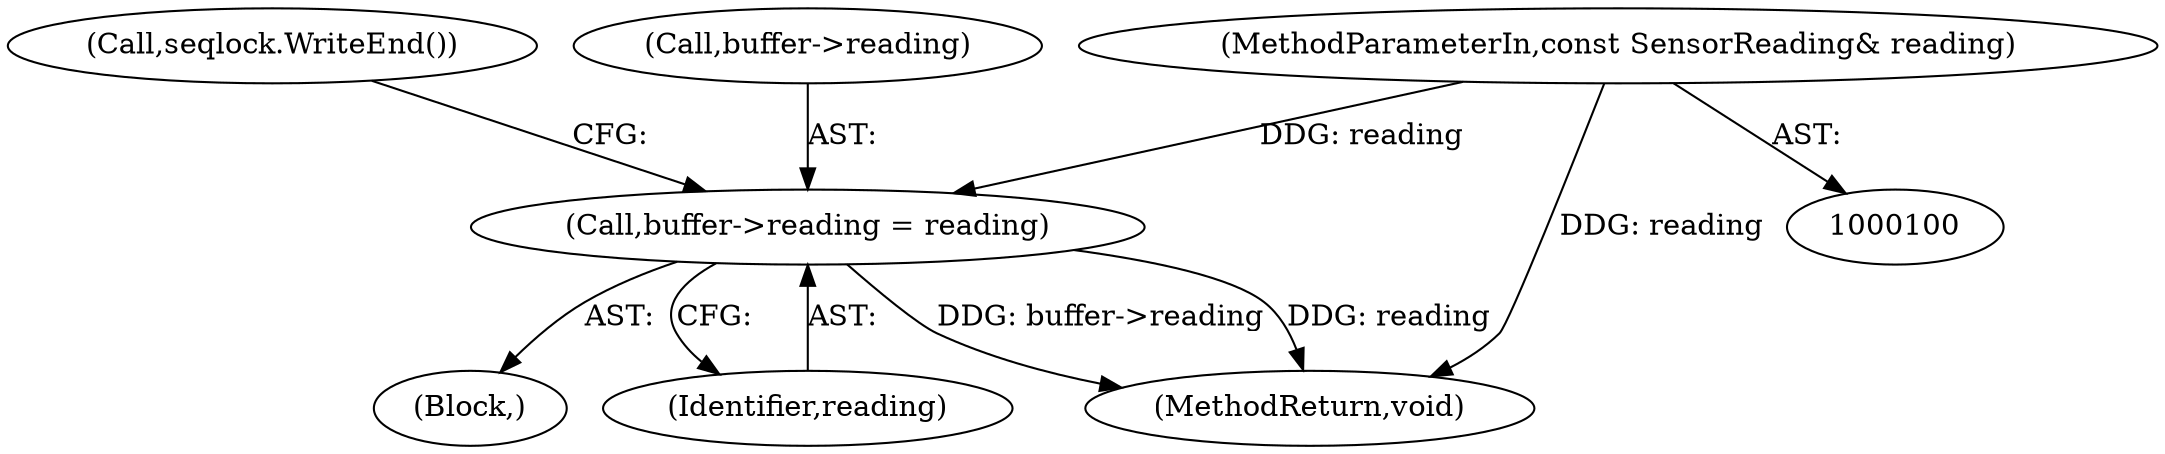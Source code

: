 digraph "0_Chrome_c0c8978849ac57e4ecd613ddc8ff7852a2054734_4@API" {
"1000114" [label="(Call,buffer->reading = reading)"];
"1000101" [label="(MethodParameterIn,const SensorReading& reading)"];
"1000114" [label="(Call,buffer->reading = reading)"];
"1000101" [label="(MethodParameterIn,const SensorReading& reading)"];
"1000119" [label="(Call,seqlock.WriteEnd())"];
"1000102" [label="(Block,)"];
"1000115" [label="(Call,buffer->reading)"];
"1000118" [label="(Identifier,reading)"];
"1000120" [label="(MethodReturn,void)"];
"1000114" -> "1000102"  [label="AST: "];
"1000114" -> "1000118"  [label="CFG: "];
"1000115" -> "1000114"  [label="AST: "];
"1000118" -> "1000114"  [label="AST: "];
"1000119" -> "1000114"  [label="CFG: "];
"1000114" -> "1000120"  [label="DDG: buffer->reading"];
"1000114" -> "1000120"  [label="DDG: reading"];
"1000101" -> "1000114"  [label="DDG: reading"];
"1000101" -> "1000100"  [label="AST: "];
"1000101" -> "1000120"  [label="DDG: reading"];
}
